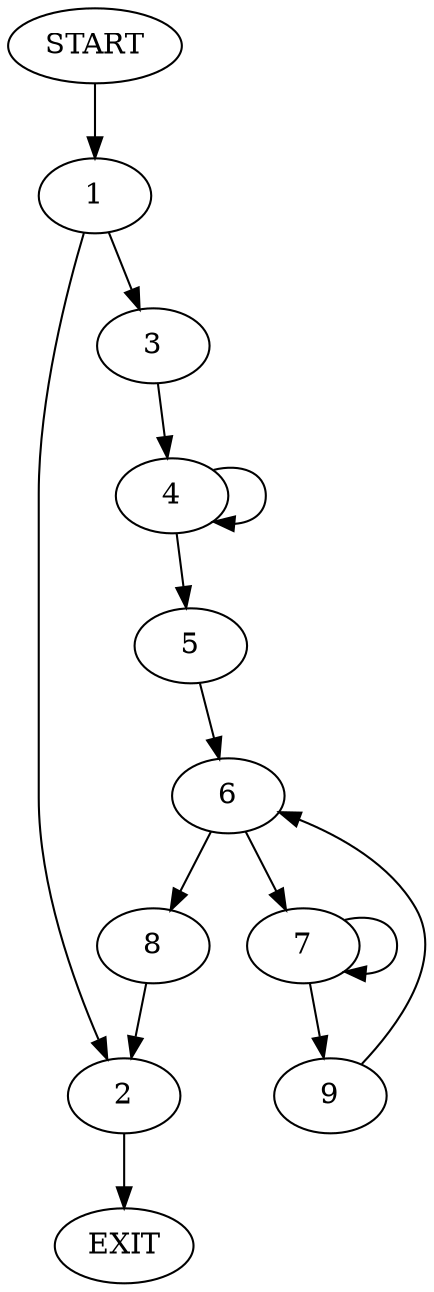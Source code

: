digraph {
0 [label="START"]
10 [label="EXIT"]
0 -> 1
1 -> 2
1 -> 3
2 -> 10
3 -> 4
4 -> 5
4 -> 4
5 -> 6
6 -> 7
6 -> 8
8 -> 2
7 -> 7
7 -> 9
9 -> 6
}
